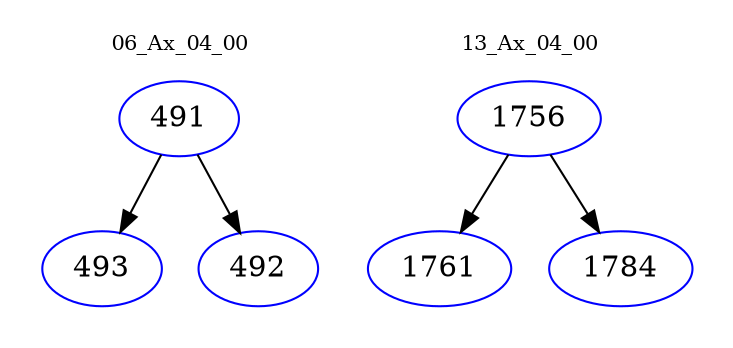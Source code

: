digraph{
subgraph cluster_0 {
color = white
label = "06_Ax_04_00";
fontsize=10;
T0_491 [label="491", color="blue"]
T0_491 -> T0_493 [color="black"]
T0_493 [label="493", color="blue"]
T0_491 -> T0_492 [color="black"]
T0_492 [label="492", color="blue"]
}
subgraph cluster_1 {
color = white
label = "13_Ax_04_00";
fontsize=10;
T1_1756 [label="1756", color="blue"]
T1_1756 -> T1_1761 [color="black"]
T1_1761 [label="1761", color="blue"]
T1_1756 -> T1_1784 [color="black"]
T1_1784 [label="1784", color="blue"]
}
}
